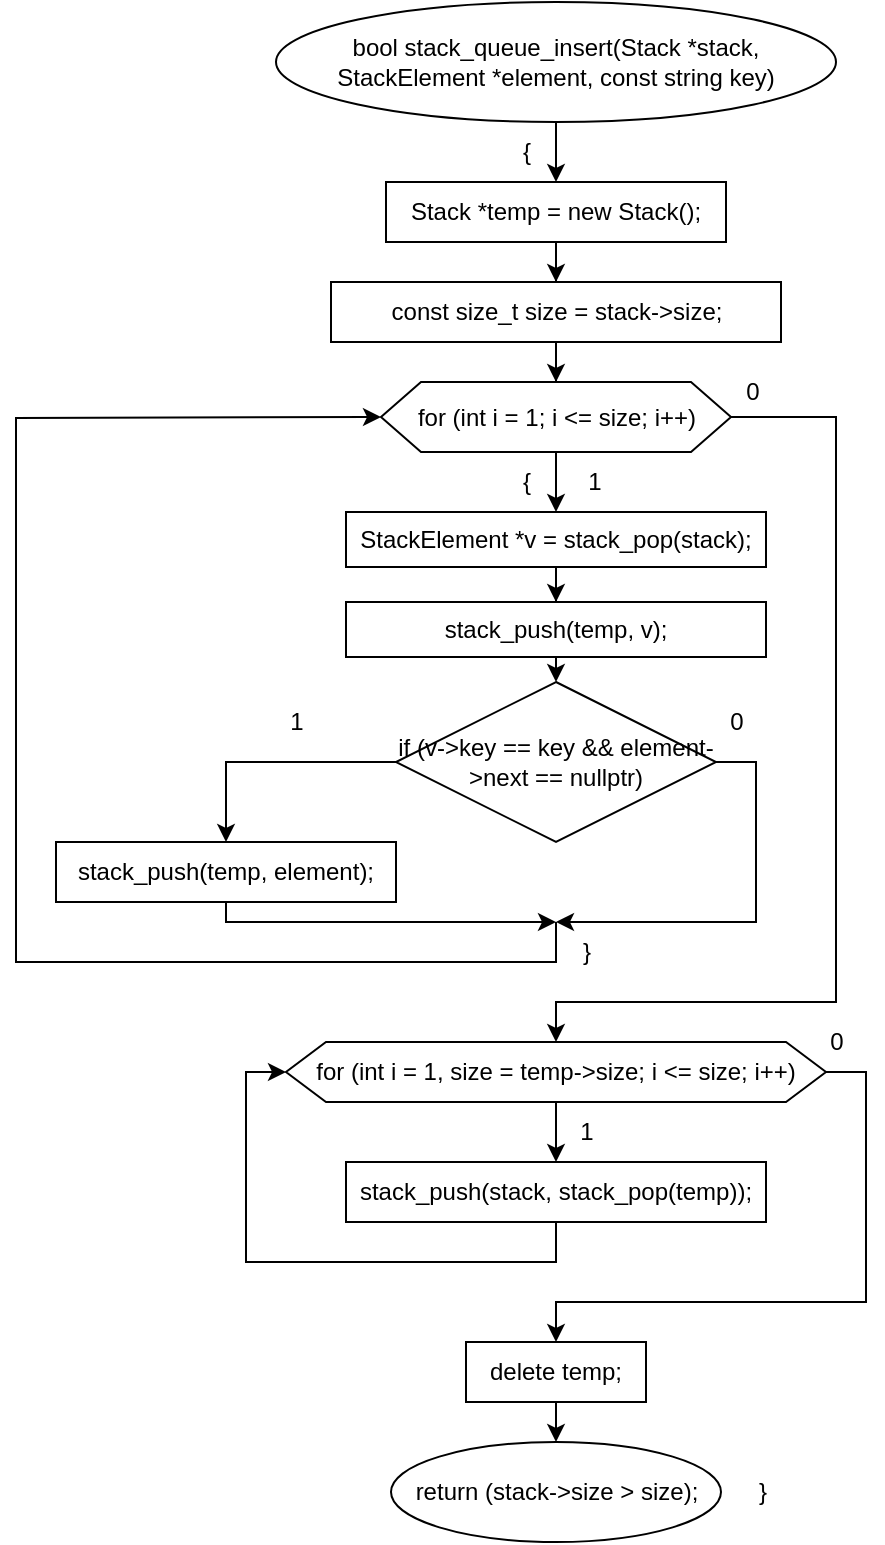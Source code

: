 <mxfile version="20.8.16" type="device"><diagram name="Страница 1" id="-ptkg97e9SZc9AwiQ2FW"><mxGraphModel dx="1050" dy="629" grid="1" gridSize="10" guides="1" tooltips="1" connect="1" arrows="1" fold="1" page="1" pageScale="1" pageWidth="827" pageHeight="1169" math="0" shadow="0"><root><mxCell id="0"/><mxCell id="1" parent="0"/><mxCell id="jDdxjcSbz2RTGrDXSIfl-5" value="" style="edgeStyle=orthogonalEdgeStyle;rounded=0;orthogonalLoop=1;jettySize=auto;html=1;" parent="1" source="jDdxjcSbz2RTGrDXSIfl-1" target="jDdxjcSbz2RTGrDXSIfl-4" edge="1"><mxGeometry relative="1" as="geometry"/></mxCell><mxCell id="jDdxjcSbz2RTGrDXSIfl-1" value="bool stack_queue_insert(Stack *stack, StackElement *element, const string key)" style="ellipse;whiteSpace=wrap;html=1;" parent="1" vertex="1"><mxGeometry x="240" y="80" width="280" height="60" as="geometry"/></mxCell><mxCell id="jDdxjcSbz2RTGrDXSIfl-8" value="" style="edgeStyle=orthogonalEdgeStyle;rounded=0;orthogonalLoop=1;jettySize=auto;html=1;" parent="1" source="jDdxjcSbz2RTGrDXSIfl-4" target="jDdxjcSbz2RTGrDXSIfl-7" edge="1"><mxGeometry relative="1" as="geometry"/></mxCell><mxCell id="jDdxjcSbz2RTGrDXSIfl-4" value="Stack *temp = new Stack();" style="whiteSpace=wrap;html=1;" parent="1" vertex="1"><mxGeometry x="295" y="170" width="170" height="30" as="geometry"/></mxCell><mxCell id="jDdxjcSbz2RTGrDXSIfl-6" value="{" style="text;html=1;align=center;verticalAlign=middle;resizable=0;points=[];autosize=1;strokeColor=none;fillColor=none;" parent="1" vertex="1"><mxGeometry x="350" y="140" width="30" height="30" as="geometry"/></mxCell><mxCell id="jDdxjcSbz2RTGrDXSIfl-10" value="" style="edgeStyle=orthogonalEdgeStyle;rounded=0;orthogonalLoop=1;jettySize=auto;html=1;" parent="1" source="jDdxjcSbz2RTGrDXSIfl-7" target="jDdxjcSbz2RTGrDXSIfl-9" edge="1"><mxGeometry relative="1" as="geometry"/></mxCell><mxCell id="jDdxjcSbz2RTGrDXSIfl-7" value="const size_t size = stack-&amp;gt;size;" style="whiteSpace=wrap;html=1;" parent="1" vertex="1"><mxGeometry x="267.5" y="220" width="225" height="30" as="geometry"/></mxCell><mxCell id="828u1GGyPPuFCwf4JpvO-3" value="" style="edgeStyle=orthogonalEdgeStyle;rounded=0;orthogonalLoop=1;jettySize=auto;html=1;" edge="1" parent="1" source="jDdxjcSbz2RTGrDXSIfl-9" target="828u1GGyPPuFCwf4JpvO-2"><mxGeometry relative="1" as="geometry"/></mxCell><mxCell id="828u1GGyPPuFCwf4JpvO-20" style="edgeStyle=orthogonalEdgeStyle;rounded=0;orthogonalLoop=1;jettySize=auto;html=1;exitX=1;exitY=0.5;exitDx=0;exitDy=0;entryX=0.5;entryY=0;entryDx=0;entryDy=0;" edge="1" parent="1" source="jDdxjcSbz2RTGrDXSIfl-9" target="jDdxjcSbz2RTGrDXSIfl-24"><mxGeometry relative="1" as="geometry"><Array as="points"><mxPoint x="520" y="288"/><mxPoint x="520" y="580"/><mxPoint x="380" y="580"/></Array></mxGeometry></mxCell><mxCell id="jDdxjcSbz2RTGrDXSIfl-9" value="for (int i = 1; i &amp;lt;= size; i++)" style="shape=hexagon;perimeter=hexagonPerimeter2;whiteSpace=wrap;html=1;fixedSize=1;" parent="1" vertex="1"><mxGeometry x="292.5" y="270" width="175" height="35" as="geometry"/></mxCell><mxCell id="jDdxjcSbz2RTGrDXSIfl-30" style="edgeStyle=orthogonalEdgeStyle;rounded=0;orthogonalLoop=1;jettySize=auto;html=1;exitX=0.5;exitY=1;exitDx=0;exitDy=0;entryX=0.5;entryY=0;entryDx=0;entryDy=0;" parent="1" source="jDdxjcSbz2RTGrDXSIfl-24" target="jDdxjcSbz2RTGrDXSIfl-28" edge="1"><mxGeometry relative="1" as="geometry"/></mxCell><mxCell id="jDdxjcSbz2RTGrDXSIfl-35" style="edgeStyle=orthogonalEdgeStyle;rounded=0;orthogonalLoop=1;jettySize=auto;html=1;exitX=1;exitY=0.5;exitDx=0;exitDy=0;entryX=0.5;entryY=0;entryDx=0;entryDy=0;" parent="1" source="jDdxjcSbz2RTGrDXSIfl-24" target="jDdxjcSbz2RTGrDXSIfl-34" edge="1"><mxGeometry relative="1" as="geometry"><Array as="points"><mxPoint x="535" y="615"/><mxPoint x="535" y="730"/><mxPoint x="380" y="730"/></Array></mxGeometry></mxCell><mxCell id="jDdxjcSbz2RTGrDXSIfl-24" value="for (int i = 1, size = temp-&amp;gt;size; i &amp;lt;= size; i++)" style="shape=hexagon;perimeter=hexagonPerimeter2;whiteSpace=wrap;html=1;fixedSize=1;" parent="1" vertex="1"><mxGeometry x="245" y="600" width="270" height="30" as="geometry"/></mxCell><mxCell id="jDdxjcSbz2RTGrDXSIfl-33" style="edgeStyle=orthogonalEdgeStyle;rounded=0;orthogonalLoop=1;jettySize=auto;html=1;exitX=0.5;exitY=1;exitDx=0;exitDy=0;entryX=0;entryY=0.5;entryDx=0;entryDy=0;" parent="1" source="jDdxjcSbz2RTGrDXSIfl-28" target="jDdxjcSbz2RTGrDXSIfl-24" edge="1"><mxGeometry relative="1" as="geometry"/></mxCell><mxCell id="jDdxjcSbz2RTGrDXSIfl-28" value="stack_push(stack, stack_pop(temp));" style="whiteSpace=wrap;html=1;" parent="1" vertex="1"><mxGeometry x="275" y="660" width="210" height="30" as="geometry"/></mxCell><mxCell id="jDdxjcSbz2RTGrDXSIfl-32" value="1" style="text;html=1;align=center;verticalAlign=middle;resizable=0;points=[];autosize=1;strokeColor=none;fillColor=none;" parent="1" vertex="1"><mxGeometry x="380" y="630" width="30" height="30" as="geometry"/></mxCell><mxCell id="jDdxjcSbz2RTGrDXSIfl-38" style="edgeStyle=orthogonalEdgeStyle;rounded=0;orthogonalLoop=1;jettySize=auto;html=1;exitX=0.5;exitY=1;exitDx=0;exitDy=0;entryX=0.5;entryY=0;entryDx=0;entryDy=0;" parent="1" source="jDdxjcSbz2RTGrDXSIfl-34" target="jDdxjcSbz2RTGrDXSIfl-37" edge="1"><mxGeometry relative="1" as="geometry"/></mxCell><mxCell id="jDdxjcSbz2RTGrDXSIfl-34" value="delete temp;" style="whiteSpace=wrap;html=1;" parent="1" vertex="1"><mxGeometry x="335" y="750" width="90" height="30" as="geometry"/></mxCell><mxCell id="jDdxjcSbz2RTGrDXSIfl-36" value="0" style="text;html=1;align=center;verticalAlign=middle;resizable=0;points=[];autosize=1;strokeColor=none;fillColor=none;" parent="1" vertex="1"><mxGeometry x="505" y="585" width="30" height="30" as="geometry"/></mxCell><mxCell id="jDdxjcSbz2RTGrDXSIfl-37" value="&lt;div&gt;return (stack-&amp;gt;size &amp;gt; size);&lt;/div&gt;" style="ellipse;whiteSpace=wrap;html=1;" parent="1" vertex="1"><mxGeometry x="297.5" y="800" width="165" height="50" as="geometry"/></mxCell><mxCell id="jDdxjcSbz2RTGrDXSIfl-40" value="}" style="text;html=1;align=center;verticalAlign=middle;resizable=0;points=[];autosize=1;strokeColor=none;fillColor=none;" parent="1" vertex="1"><mxGeometry x="467.5" y="810" width="30" height="30" as="geometry"/></mxCell><mxCell id="828u1GGyPPuFCwf4JpvO-6" value="" style="edgeStyle=orthogonalEdgeStyle;rounded=0;orthogonalLoop=1;jettySize=auto;html=1;" edge="1" parent="1" source="828u1GGyPPuFCwf4JpvO-2" target="828u1GGyPPuFCwf4JpvO-5"><mxGeometry relative="1" as="geometry"/></mxCell><mxCell id="828u1GGyPPuFCwf4JpvO-2" value="StackElement *v = stack_pop(stack);" style="whiteSpace=wrap;html=1;" vertex="1" parent="1"><mxGeometry x="275" y="335" width="210" height="27.5" as="geometry"/></mxCell><mxCell id="828u1GGyPPuFCwf4JpvO-4" value="1" style="text;html=1;align=center;verticalAlign=middle;resizable=0;points=[];autosize=1;strokeColor=none;fillColor=none;" vertex="1" parent="1"><mxGeometry x="384" y="305" width="30" height="30" as="geometry"/></mxCell><mxCell id="828u1GGyPPuFCwf4JpvO-9" style="edgeStyle=orthogonalEdgeStyle;rounded=0;orthogonalLoop=1;jettySize=auto;html=1;exitX=0.5;exitY=1;exitDx=0;exitDy=0;entryX=0.5;entryY=0;entryDx=0;entryDy=0;" edge="1" parent="1" source="828u1GGyPPuFCwf4JpvO-5" target="828u1GGyPPuFCwf4JpvO-8"><mxGeometry relative="1" as="geometry"/></mxCell><mxCell id="828u1GGyPPuFCwf4JpvO-5" value="stack_push(temp, v);" style="whiteSpace=wrap;html=1;" vertex="1" parent="1"><mxGeometry x="275" y="380" width="210" height="27.5" as="geometry"/></mxCell><mxCell id="828u1GGyPPuFCwf4JpvO-12" style="edgeStyle=orthogonalEdgeStyle;rounded=0;orthogonalLoop=1;jettySize=auto;html=1;exitX=0;exitY=0.5;exitDx=0;exitDy=0;entryX=0.5;entryY=0;entryDx=0;entryDy=0;" edge="1" parent="1" source="828u1GGyPPuFCwf4JpvO-8" target="828u1GGyPPuFCwf4JpvO-10"><mxGeometry relative="1" as="geometry"/></mxCell><mxCell id="828u1GGyPPuFCwf4JpvO-14" style="edgeStyle=orthogonalEdgeStyle;rounded=0;orthogonalLoop=1;jettySize=auto;html=1;exitX=1;exitY=0.5;exitDx=0;exitDy=0;" edge="1" parent="1" source="828u1GGyPPuFCwf4JpvO-8"><mxGeometry relative="1" as="geometry"><mxPoint x="380" y="540" as="targetPoint"/><Array as="points"><mxPoint x="480" y="460"/><mxPoint x="480" y="540"/></Array></mxGeometry></mxCell><mxCell id="828u1GGyPPuFCwf4JpvO-8" value="if (v-&amp;gt;key == key &amp;amp;&amp;amp; element-&amp;gt;next == nullptr)" style="rhombus;whiteSpace=wrap;html=1;" vertex="1" parent="1"><mxGeometry x="300" y="420" width="160" height="80" as="geometry"/></mxCell><mxCell id="828u1GGyPPuFCwf4JpvO-13" style="edgeStyle=orthogonalEdgeStyle;rounded=0;orthogonalLoop=1;jettySize=auto;html=1;exitX=0.5;exitY=1;exitDx=0;exitDy=0;" edge="1" parent="1" source="828u1GGyPPuFCwf4JpvO-10"><mxGeometry relative="1" as="geometry"><mxPoint x="380" y="540" as="targetPoint"/><Array as="points"><mxPoint x="215" y="540"/></Array></mxGeometry></mxCell><mxCell id="828u1GGyPPuFCwf4JpvO-10" value="stack_push(temp, element);" style="whiteSpace=wrap;html=1;" vertex="1" parent="1"><mxGeometry x="130" y="500" width="170" height="30" as="geometry"/></mxCell><mxCell id="828u1GGyPPuFCwf4JpvO-15" value="0" style="text;html=1;align=center;verticalAlign=middle;resizable=0;points=[];autosize=1;strokeColor=none;fillColor=none;" vertex="1" parent="1"><mxGeometry x="455" y="425" width="30" height="30" as="geometry"/></mxCell><mxCell id="828u1GGyPPuFCwf4JpvO-16" value="1" style="text;html=1;align=center;verticalAlign=middle;resizable=0;points=[];autosize=1;strokeColor=none;fillColor=none;" vertex="1" parent="1"><mxGeometry x="235" y="425" width="30" height="30" as="geometry"/></mxCell><mxCell id="828u1GGyPPuFCwf4JpvO-17" value="{" style="text;html=1;align=center;verticalAlign=middle;resizable=0;points=[];autosize=1;strokeColor=none;fillColor=none;" vertex="1" parent="1"><mxGeometry x="350" y="305" width="30" height="30" as="geometry"/></mxCell><mxCell id="828u1GGyPPuFCwf4JpvO-18" value="" style="endArrow=classic;html=1;rounded=0;entryX=0;entryY=0.5;entryDx=0;entryDy=0;" edge="1" parent="1" target="jDdxjcSbz2RTGrDXSIfl-9"><mxGeometry width="50" height="50" relative="1" as="geometry"><mxPoint x="380" y="540" as="sourcePoint"/><mxPoint x="440" y="500" as="targetPoint"/><Array as="points"><mxPoint x="380" y="560"/><mxPoint x="110" y="560"/><mxPoint x="110" y="288"/></Array></mxGeometry></mxCell><mxCell id="828u1GGyPPuFCwf4JpvO-19" value="}" style="text;html=1;align=center;verticalAlign=middle;resizable=0;points=[];autosize=1;strokeColor=none;fillColor=none;" vertex="1" parent="1"><mxGeometry x="380" y="540" width="30" height="30" as="geometry"/></mxCell><mxCell id="828u1GGyPPuFCwf4JpvO-21" value="0" style="text;html=1;align=center;verticalAlign=middle;resizable=0;points=[];autosize=1;strokeColor=none;fillColor=none;" vertex="1" parent="1"><mxGeometry x="462.5" y="260" width="30" height="30" as="geometry"/></mxCell></root></mxGraphModel></diagram></mxfile>